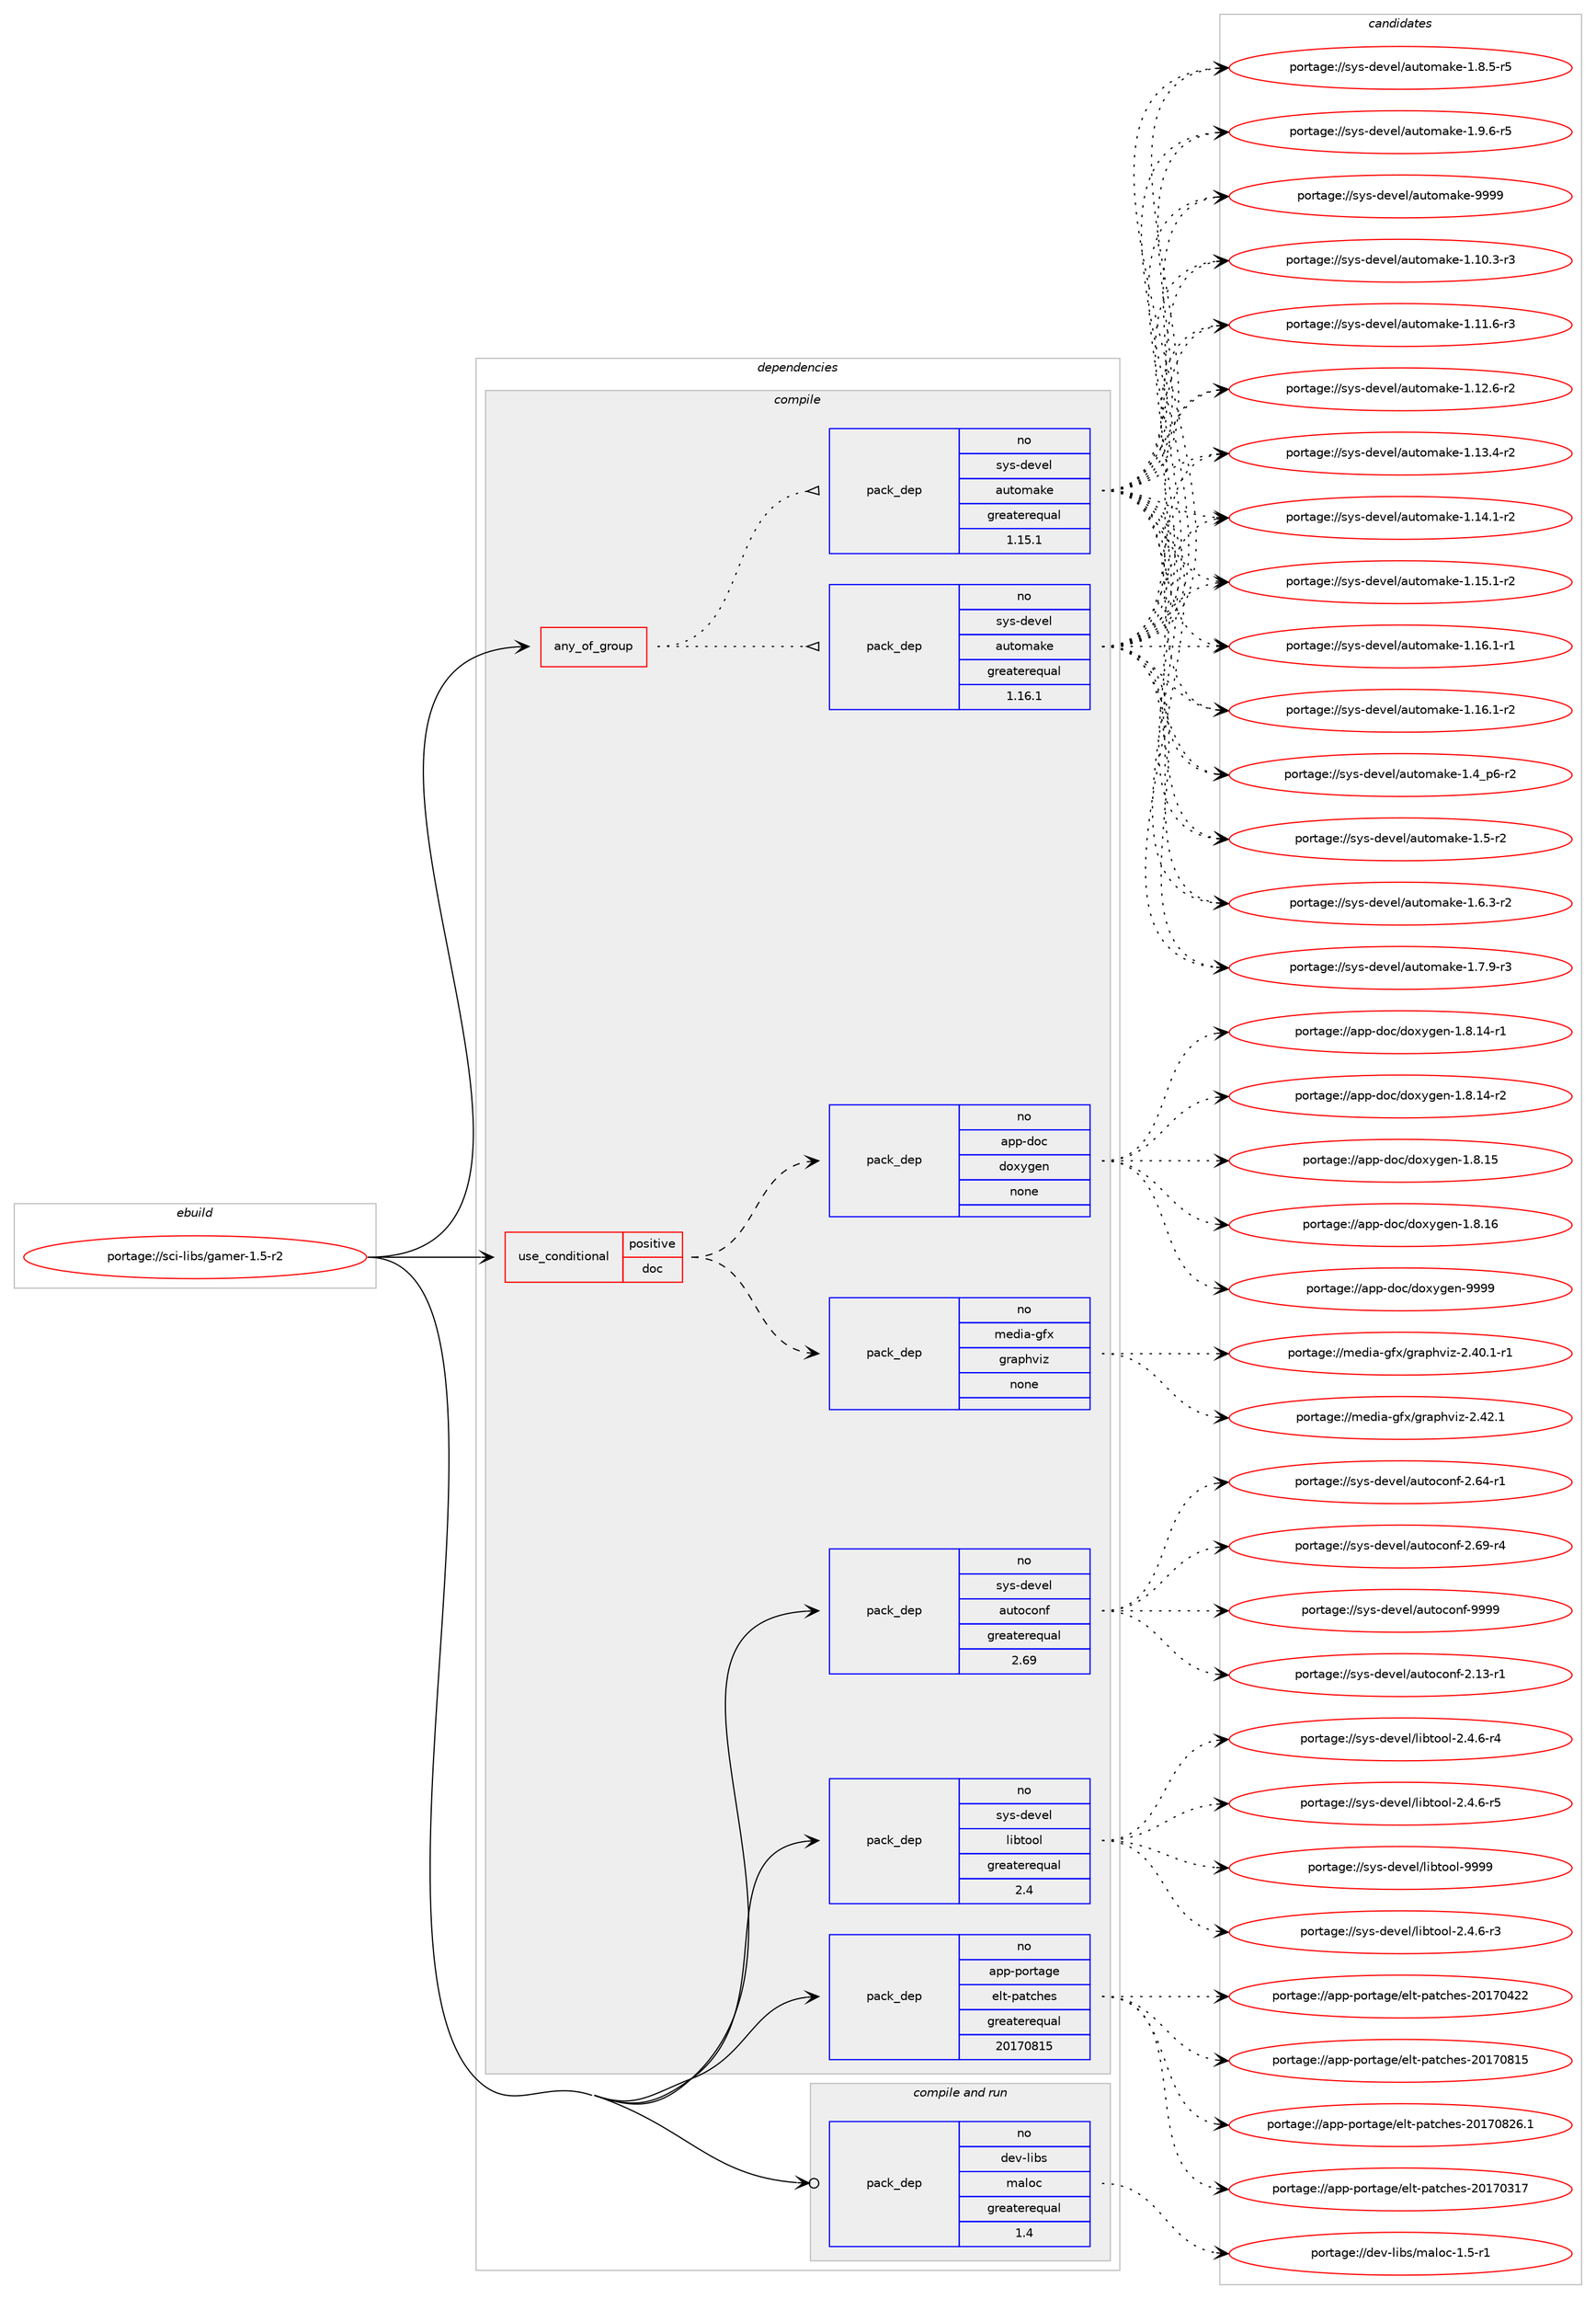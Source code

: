 digraph prolog {

# *************
# Graph options
# *************

newrank=true;
concentrate=true;
compound=true;
graph [rankdir=LR,fontname=Helvetica,fontsize=10,ranksep=1.5];#, ranksep=2.5, nodesep=0.2];
edge  [arrowhead=vee];
node  [fontname=Helvetica,fontsize=10];

# **********
# The ebuild
# **********

subgraph cluster_leftcol {
color=gray;
rank=same;
label=<<i>ebuild</i>>;
id [label="portage://sci-libs/gamer-1.5-r2", color=red, width=4, href="../sci-libs/gamer-1.5-r2.svg"];
}

# ****************
# The dependencies
# ****************

subgraph cluster_midcol {
color=gray;
label=<<i>dependencies</i>>;
subgraph cluster_compile {
fillcolor="#eeeeee";
style=filled;
label=<<i>compile</i>>;
subgraph any6403 {
dependency389829 [label=<<TABLE BORDER="0" CELLBORDER="1" CELLSPACING="0" CELLPADDING="4"><TR><TD CELLPADDING="10">any_of_group</TD></TR></TABLE>>, shape=none, color=red];subgraph pack286756 {
dependency389830 [label=<<TABLE BORDER="0" CELLBORDER="1" CELLSPACING="0" CELLPADDING="4" WIDTH="220"><TR><TD ROWSPAN="6" CELLPADDING="30">pack_dep</TD></TR><TR><TD WIDTH="110">no</TD></TR><TR><TD>sys-devel</TD></TR><TR><TD>automake</TD></TR><TR><TD>greaterequal</TD></TR><TR><TD>1.16.1</TD></TR></TABLE>>, shape=none, color=blue];
}
dependency389829:e -> dependency389830:w [weight=20,style="dotted",arrowhead="oinv"];
subgraph pack286757 {
dependency389831 [label=<<TABLE BORDER="0" CELLBORDER="1" CELLSPACING="0" CELLPADDING="4" WIDTH="220"><TR><TD ROWSPAN="6" CELLPADDING="30">pack_dep</TD></TR><TR><TD WIDTH="110">no</TD></TR><TR><TD>sys-devel</TD></TR><TR><TD>automake</TD></TR><TR><TD>greaterequal</TD></TR><TR><TD>1.15.1</TD></TR></TABLE>>, shape=none, color=blue];
}
dependency389829:e -> dependency389831:w [weight=20,style="dotted",arrowhead="oinv"];
}
id:e -> dependency389829:w [weight=20,style="solid",arrowhead="vee"];
subgraph cond96466 {
dependency389832 [label=<<TABLE BORDER="0" CELLBORDER="1" CELLSPACING="0" CELLPADDING="4"><TR><TD ROWSPAN="3" CELLPADDING="10">use_conditional</TD></TR><TR><TD>positive</TD></TR><TR><TD>doc</TD></TR></TABLE>>, shape=none, color=red];
subgraph pack286758 {
dependency389833 [label=<<TABLE BORDER="0" CELLBORDER="1" CELLSPACING="0" CELLPADDING="4" WIDTH="220"><TR><TD ROWSPAN="6" CELLPADDING="30">pack_dep</TD></TR><TR><TD WIDTH="110">no</TD></TR><TR><TD>media-gfx</TD></TR><TR><TD>graphviz</TD></TR><TR><TD>none</TD></TR><TR><TD></TD></TR></TABLE>>, shape=none, color=blue];
}
dependency389832:e -> dependency389833:w [weight=20,style="dashed",arrowhead="vee"];
subgraph pack286759 {
dependency389834 [label=<<TABLE BORDER="0" CELLBORDER="1" CELLSPACING="0" CELLPADDING="4" WIDTH="220"><TR><TD ROWSPAN="6" CELLPADDING="30">pack_dep</TD></TR><TR><TD WIDTH="110">no</TD></TR><TR><TD>app-doc</TD></TR><TR><TD>doxygen</TD></TR><TR><TD>none</TD></TR><TR><TD></TD></TR></TABLE>>, shape=none, color=blue];
}
dependency389832:e -> dependency389834:w [weight=20,style="dashed",arrowhead="vee"];
}
id:e -> dependency389832:w [weight=20,style="solid",arrowhead="vee"];
subgraph pack286760 {
dependency389835 [label=<<TABLE BORDER="0" CELLBORDER="1" CELLSPACING="0" CELLPADDING="4" WIDTH="220"><TR><TD ROWSPAN="6" CELLPADDING="30">pack_dep</TD></TR><TR><TD WIDTH="110">no</TD></TR><TR><TD>app-portage</TD></TR><TR><TD>elt-patches</TD></TR><TR><TD>greaterequal</TD></TR><TR><TD>20170815</TD></TR></TABLE>>, shape=none, color=blue];
}
id:e -> dependency389835:w [weight=20,style="solid",arrowhead="vee"];
subgraph pack286761 {
dependency389836 [label=<<TABLE BORDER="0" CELLBORDER="1" CELLSPACING="0" CELLPADDING="4" WIDTH="220"><TR><TD ROWSPAN="6" CELLPADDING="30">pack_dep</TD></TR><TR><TD WIDTH="110">no</TD></TR><TR><TD>sys-devel</TD></TR><TR><TD>autoconf</TD></TR><TR><TD>greaterequal</TD></TR><TR><TD>2.69</TD></TR></TABLE>>, shape=none, color=blue];
}
id:e -> dependency389836:w [weight=20,style="solid",arrowhead="vee"];
subgraph pack286762 {
dependency389837 [label=<<TABLE BORDER="0" CELLBORDER="1" CELLSPACING="0" CELLPADDING="4" WIDTH="220"><TR><TD ROWSPAN="6" CELLPADDING="30">pack_dep</TD></TR><TR><TD WIDTH="110">no</TD></TR><TR><TD>sys-devel</TD></TR><TR><TD>libtool</TD></TR><TR><TD>greaterequal</TD></TR><TR><TD>2.4</TD></TR></TABLE>>, shape=none, color=blue];
}
id:e -> dependency389837:w [weight=20,style="solid",arrowhead="vee"];
}
subgraph cluster_compileandrun {
fillcolor="#eeeeee";
style=filled;
label=<<i>compile and run</i>>;
subgraph pack286763 {
dependency389838 [label=<<TABLE BORDER="0" CELLBORDER="1" CELLSPACING="0" CELLPADDING="4" WIDTH="220"><TR><TD ROWSPAN="6" CELLPADDING="30">pack_dep</TD></TR><TR><TD WIDTH="110">no</TD></TR><TR><TD>dev-libs</TD></TR><TR><TD>maloc</TD></TR><TR><TD>greaterequal</TD></TR><TR><TD>1.4</TD></TR></TABLE>>, shape=none, color=blue];
}
id:e -> dependency389838:w [weight=20,style="solid",arrowhead="odotvee"];
}
subgraph cluster_run {
fillcolor="#eeeeee";
style=filled;
label=<<i>run</i>>;
}
}

# **************
# The candidates
# **************

subgraph cluster_choices {
rank=same;
color=gray;
label=<<i>candidates</i>>;

subgraph choice286756 {
color=black;
nodesep=1;
choiceportage11512111545100101118101108479711711611110997107101454946494846514511451 [label="portage://sys-devel/automake-1.10.3-r3", color=red, width=4,href="../sys-devel/automake-1.10.3-r3.svg"];
choiceportage11512111545100101118101108479711711611110997107101454946494946544511451 [label="portage://sys-devel/automake-1.11.6-r3", color=red, width=4,href="../sys-devel/automake-1.11.6-r3.svg"];
choiceportage11512111545100101118101108479711711611110997107101454946495046544511450 [label="portage://sys-devel/automake-1.12.6-r2", color=red, width=4,href="../sys-devel/automake-1.12.6-r2.svg"];
choiceportage11512111545100101118101108479711711611110997107101454946495146524511450 [label="portage://sys-devel/automake-1.13.4-r2", color=red, width=4,href="../sys-devel/automake-1.13.4-r2.svg"];
choiceportage11512111545100101118101108479711711611110997107101454946495246494511450 [label="portage://sys-devel/automake-1.14.1-r2", color=red, width=4,href="../sys-devel/automake-1.14.1-r2.svg"];
choiceportage11512111545100101118101108479711711611110997107101454946495346494511450 [label="portage://sys-devel/automake-1.15.1-r2", color=red, width=4,href="../sys-devel/automake-1.15.1-r2.svg"];
choiceportage11512111545100101118101108479711711611110997107101454946495446494511449 [label="portage://sys-devel/automake-1.16.1-r1", color=red, width=4,href="../sys-devel/automake-1.16.1-r1.svg"];
choiceportage11512111545100101118101108479711711611110997107101454946495446494511450 [label="portage://sys-devel/automake-1.16.1-r2", color=red, width=4,href="../sys-devel/automake-1.16.1-r2.svg"];
choiceportage115121115451001011181011084797117116111109971071014549465295112544511450 [label="portage://sys-devel/automake-1.4_p6-r2", color=red, width=4,href="../sys-devel/automake-1.4_p6-r2.svg"];
choiceportage11512111545100101118101108479711711611110997107101454946534511450 [label="portage://sys-devel/automake-1.5-r2", color=red, width=4,href="../sys-devel/automake-1.5-r2.svg"];
choiceportage115121115451001011181011084797117116111109971071014549465446514511450 [label="portage://sys-devel/automake-1.6.3-r2", color=red, width=4,href="../sys-devel/automake-1.6.3-r2.svg"];
choiceportage115121115451001011181011084797117116111109971071014549465546574511451 [label="portage://sys-devel/automake-1.7.9-r3", color=red, width=4,href="../sys-devel/automake-1.7.9-r3.svg"];
choiceportage115121115451001011181011084797117116111109971071014549465646534511453 [label="portage://sys-devel/automake-1.8.5-r5", color=red, width=4,href="../sys-devel/automake-1.8.5-r5.svg"];
choiceportage115121115451001011181011084797117116111109971071014549465746544511453 [label="portage://sys-devel/automake-1.9.6-r5", color=red, width=4,href="../sys-devel/automake-1.9.6-r5.svg"];
choiceportage115121115451001011181011084797117116111109971071014557575757 [label="portage://sys-devel/automake-9999", color=red, width=4,href="../sys-devel/automake-9999.svg"];
dependency389830:e -> choiceportage11512111545100101118101108479711711611110997107101454946494846514511451:w [style=dotted,weight="100"];
dependency389830:e -> choiceportage11512111545100101118101108479711711611110997107101454946494946544511451:w [style=dotted,weight="100"];
dependency389830:e -> choiceportage11512111545100101118101108479711711611110997107101454946495046544511450:w [style=dotted,weight="100"];
dependency389830:e -> choiceportage11512111545100101118101108479711711611110997107101454946495146524511450:w [style=dotted,weight="100"];
dependency389830:e -> choiceportage11512111545100101118101108479711711611110997107101454946495246494511450:w [style=dotted,weight="100"];
dependency389830:e -> choiceportage11512111545100101118101108479711711611110997107101454946495346494511450:w [style=dotted,weight="100"];
dependency389830:e -> choiceportage11512111545100101118101108479711711611110997107101454946495446494511449:w [style=dotted,weight="100"];
dependency389830:e -> choiceportage11512111545100101118101108479711711611110997107101454946495446494511450:w [style=dotted,weight="100"];
dependency389830:e -> choiceportage115121115451001011181011084797117116111109971071014549465295112544511450:w [style=dotted,weight="100"];
dependency389830:e -> choiceportage11512111545100101118101108479711711611110997107101454946534511450:w [style=dotted,weight="100"];
dependency389830:e -> choiceportage115121115451001011181011084797117116111109971071014549465446514511450:w [style=dotted,weight="100"];
dependency389830:e -> choiceportage115121115451001011181011084797117116111109971071014549465546574511451:w [style=dotted,weight="100"];
dependency389830:e -> choiceportage115121115451001011181011084797117116111109971071014549465646534511453:w [style=dotted,weight="100"];
dependency389830:e -> choiceportage115121115451001011181011084797117116111109971071014549465746544511453:w [style=dotted,weight="100"];
dependency389830:e -> choiceportage115121115451001011181011084797117116111109971071014557575757:w [style=dotted,weight="100"];
}
subgraph choice286757 {
color=black;
nodesep=1;
choiceportage11512111545100101118101108479711711611110997107101454946494846514511451 [label="portage://sys-devel/automake-1.10.3-r3", color=red, width=4,href="../sys-devel/automake-1.10.3-r3.svg"];
choiceportage11512111545100101118101108479711711611110997107101454946494946544511451 [label="portage://sys-devel/automake-1.11.6-r3", color=red, width=4,href="../sys-devel/automake-1.11.6-r3.svg"];
choiceportage11512111545100101118101108479711711611110997107101454946495046544511450 [label="portage://sys-devel/automake-1.12.6-r2", color=red, width=4,href="../sys-devel/automake-1.12.6-r2.svg"];
choiceportage11512111545100101118101108479711711611110997107101454946495146524511450 [label="portage://sys-devel/automake-1.13.4-r2", color=red, width=4,href="../sys-devel/automake-1.13.4-r2.svg"];
choiceportage11512111545100101118101108479711711611110997107101454946495246494511450 [label="portage://sys-devel/automake-1.14.1-r2", color=red, width=4,href="../sys-devel/automake-1.14.1-r2.svg"];
choiceportage11512111545100101118101108479711711611110997107101454946495346494511450 [label="portage://sys-devel/automake-1.15.1-r2", color=red, width=4,href="../sys-devel/automake-1.15.1-r2.svg"];
choiceportage11512111545100101118101108479711711611110997107101454946495446494511449 [label="portage://sys-devel/automake-1.16.1-r1", color=red, width=4,href="../sys-devel/automake-1.16.1-r1.svg"];
choiceportage11512111545100101118101108479711711611110997107101454946495446494511450 [label="portage://sys-devel/automake-1.16.1-r2", color=red, width=4,href="../sys-devel/automake-1.16.1-r2.svg"];
choiceportage115121115451001011181011084797117116111109971071014549465295112544511450 [label="portage://sys-devel/automake-1.4_p6-r2", color=red, width=4,href="../sys-devel/automake-1.4_p6-r2.svg"];
choiceportage11512111545100101118101108479711711611110997107101454946534511450 [label="portage://sys-devel/automake-1.5-r2", color=red, width=4,href="../sys-devel/automake-1.5-r2.svg"];
choiceportage115121115451001011181011084797117116111109971071014549465446514511450 [label="portage://sys-devel/automake-1.6.3-r2", color=red, width=4,href="../sys-devel/automake-1.6.3-r2.svg"];
choiceportage115121115451001011181011084797117116111109971071014549465546574511451 [label="portage://sys-devel/automake-1.7.9-r3", color=red, width=4,href="../sys-devel/automake-1.7.9-r3.svg"];
choiceportage115121115451001011181011084797117116111109971071014549465646534511453 [label="portage://sys-devel/automake-1.8.5-r5", color=red, width=4,href="../sys-devel/automake-1.8.5-r5.svg"];
choiceportage115121115451001011181011084797117116111109971071014549465746544511453 [label="portage://sys-devel/automake-1.9.6-r5", color=red, width=4,href="../sys-devel/automake-1.9.6-r5.svg"];
choiceportage115121115451001011181011084797117116111109971071014557575757 [label="portage://sys-devel/automake-9999", color=red, width=4,href="../sys-devel/automake-9999.svg"];
dependency389831:e -> choiceportage11512111545100101118101108479711711611110997107101454946494846514511451:w [style=dotted,weight="100"];
dependency389831:e -> choiceportage11512111545100101118101108479711711611110997107101454946494946544511451:w [style=dotted,weight="100"];
dependency389831:e -> choiceportage11512111545100101118101108479711711611110997107101454946495046544511450:w [style=dotted,weight="100"];
dependency389831:e -> choiceportage11512111545100101118101108479711711611110997107101454946495146524511450:w [style=dotted,weight="100"];
dependency389831:e -> choiceportage11512111545100101118101108479711711611110997107101454946495246494511450:w [style=dotted,weight="100"];
dependency389831:e -> choiceportage11512111545100101118101108479711711611110997107101454946495346494511450:w [style=dotted,weight="100"];
dependency389831:e -> choiceportage11512111545100101118101108479711711611110997107101454946495446494511449:w [style=dotted,weight="100"];
dependency389831:e -> choiceportage11512111545100101118101108479711711611110997107101454946495446494511450:w [style=dotted,weight="100"];
dependency389831:e -> choiceportage115121115451001011181011084797117116111109971071014549465295112544511450:w [style=dotted,weight="100"];
dependency389831:e -> choiceportage11512111545100101118101108479711711611110997107101454946534511450:w [style=dotted,weight="100"];
dependency389831:e -> choiceportage115121115451001011181011084797117116111109971071014549465446514511450:w [style=dotted,weight="100"];
dependency389831:e -> choiceportage115121115451001011181011084797117116111109971071014549465546574511451:w [style=dotted,weight="100"];
dependency389831:e -> choiceportage115121115451001011181011084797117116111109971071014549465646534511453:w [style=dotted,weight="100"];
dependency389831:e -> choiceportage115121115451001011181011084797117116111109971071014549465746544511453:w [style=dotted,weight="100"];
dependency389831:e -> choiceportage115121115451001011181011084797117116111109971071014557575757:w [style=dotted,weight="100"];
}
subgraph choice286758 {
color=black;
nodesep=1;
choiceportage10910110010597451031021204710311497112104118105122455046524846494511449 [label="portage://media-gfx/graphviz-2.40.1-r1", color=red, width=4,href="../media-gfx/graphviz-2.40.1-r1.svg"];
choiceportage1091011001059745103102120471031149711210411810512245504652504649 [label="portage://media-gfx/graphviz-2.42.1", color=red, width=4,href="../media-gfx/graphviz-2.42.1.svg"];
dependency389833:e -> choiceportage10910110010597451031021204710311497112104118105122455046524846494511449:w [style=dotted,weight="100"];
dependency389833:e -> choiceportage1091011001059745103102120471031149711210411810512245504652504649:w [style=dotted,weight="100"];
}
subgraph choice286759 {
color=black;
nodesep=1;
choiceportage97112112451001119947100111120121103101110454946564649524511449 [label="portage://app-doc/doxygen-1.8.14-r1", color=red, width=4,href="../app-doc/doxygen-1.8.14-r1.svg"];
choiceportage97112112451001119947100111120121103101110454946564649524511450 [label="portage://app-doc/doxygen-1.8.14-r2", color=red, width=4,href="../app-doc/doxygen-1.8.14-r2.svg"];
choiceportage9711211245100111994710011112012110310111045494656464953 [label="portage://app-doc/doxygen-1.8.15", color=red, width=4,href="../app-doc/doxygen-1.8.15.svg"];
choiceportage9711211245100111994710011112012110310111045494656464954 [label="portage://app-doc/doxygen-1.8.16", color=red, width=4,href="../app-doc/doxygen-1.8.16.svg"];
choiceportage971121124510011199471001111201211031011104557575757 [label="portage://app-doc/doxygen-9999", color=red, width=4,href="../app-doc/doxygen-9999.svg"];
dependency389834:e -> choiceportage97112112451001119947100111120121103101110454946564649524511449:w [style=dotted,weight="100"];
dependency389834:e -> choiceportage97112112451001119947100111120121103101110454946564649524511450:w [style=dotted,weight="100"];
dependency389834:e -> choiceportage9711211245100111994710011112012110310111045494656464953:w [style=dotted,weight="100"];
dependency389834:e -> choiceportage9711211245100111994710011112012110310111045494656464954:w [style=dotted,weight="100"];
dependency389834:e -> choiceportage971121124510011199471001111201211031011104557575757:w [style=dotted,weight="100"];
}
subgraph choice286760 {
color=black;
nodesep=1;
choiceportage97112112451121111141169710310147101108116451129711699104101115455048495548514955 [label="portage://app-portage/elt-patches-20170317", color=red, width=4,href="../app-portage/elt-patches-20170317.svg"];
choiceportage97112112451121111141169710310147101108116451129711699104101115455048495548525050 [label="portage://app-portage/elt-patches-20170422", color=red, width=4,href="../app-portage/elt-patches-20170422.svg"];
choiceportage97112112451121111141169710310147101108116451129711699104101115455048495548564953 [label="portage://app-portage/elt-patches-20170815", color=red, width=4,href="../app-portage/elt-patches-20170815.svg"];
choiceportage971121124511211111411697103101471011081164511297116991041011154550484955485650544649 [label="portage://app-portage/elt-patches-20170826.1", color=red, width=4,href="../app-portage/elt-patches-20170826.1.svg"];
dependency389835:e -> choiceportage97112112451121111141169710310147101108116451129711699104101115455048495548514955:w [style=dotted,weight="100"];
dependency389835:e -> choiceportage97112112451121111141169710310147101108116451129711699104101115455048495548525050:w [style=dotted,weight="100"];
dependency389835:e -> choiceportage97112112451121111141169710310147101108116451129711699104101115455048495548564953:w [style=dotted,weight="100"];
dependency389835:e -> choiceportage971121124511211111411697103101471011081164511297116991041011154550484955485650544649:w [style=dotted,weight="100"];
}
subgraph choice286761 {
color=black;
nodesep=1;
choiceportage1151211154510010111810110847971171161119911111010245504649514511449 [label="portage://sys-devel/autoconf-2.13-r1", color=red, width=4,href="../sys-devel/autoconf-2.13-r1.svg"];
choiceportage1151211154510010111810110847971171161119911111010245504654524511449 [label="portage://sys-devel/autoconf-2.64-r1", color=red, width=4,href="../sys-devel/autoconf-2.64-r1.svg"];
choiceportage1151211154510010111810110847971171161119911111010245504654574511452 [label="portage://sys-devel/autoconf-2.69-r4", color=red, width=4,href="../sys-devel/autoconf-2.69-r4.svg"];
choiceportage115121115451001011181011084797117116111991111101024557575757 [label="portage://sys-devel/autoconf-9999", color=red, width=4,href="../sys-devel/autoconf-9999.svg"];
dependency389836:e -> choiceportage1151211154510010111810110847971171161119911111010245504649514511449:w [style=dotted,weight="100"];
dependency389836:e -> choiceportage1151211154510010111810110847971171161119911111010245504654524511449:w [style=dotted,weight="100"];
dependency389836:e -> choiceportage1151211154510010111810110847971171161119911111010245504654574511452:w [style=dotted,weight="100"];
dependency389836:e -> choiceportage115121115451001011181011084797117116111991111101024557575757:w [style=dotted,weight="100"];
}
subgraph choice286762 {
color=black;
nodesep=1;
choiceportage1151211154510010111810110847108105981161111111084550465246544511451 [label="portage://sys-devel/libtool-2.4.6-r3", color=red, width=4,href="../sys-devel/libtool-2.4.6-r3.svg"];
choiceportage1151211154510010111810110847108105981161111111084550465246544511452 [label="portage://sys-devel/libtool-2.4.6-r4", color=red, width=4,href="../sys-devel/libtool-2.4.6-r4.svg"];
choiceportage1151211154510010111810110847108105981161111111084550465246544511453 [label="portage://sys-devel/libtool-2.4.6-r5", color=red, width=4,href="../sys-devel/libtool-2.4.6-r5.svg"];
choiceportage1151211154510010111810110847108105981161111111084557575757 [label="portage://sys-devel/libtool-9999", color=red, width=4,href="../sys-devel/libtool-9999.svg"];
dependency389837:e -> choiceportage1151211154510010111810110847108105981161111111084550465246544511451:w [style=dotted,weight="100"];
dependency389837:e -> choiceportage1151211154510010111810110847108105981161111111084550465246544511452:w [style=dotted,weight="100"];
dependency389837:e -> choiceportage1151211154510010111810110847108105981161111111084550465246544511453:w [style=dotted,weight="100"];
dependency389837:e -> choiceportage1151211154510010111810110847108105981161111111084557575757:w [style=dotted,weight="100"];
}
subgraph choice286763 {
color=black;
nodesep=1;
choiceportage1001011184510810598115471099710811199454946534511449 [label="portage://dev-libs/maloc-1.5-r1", color=red, width=4,href="../dev-libs/maloc-1.5-r1.svg"];
dependency389838:e -> choiceportage1001011184510810598115471099710811199454946534511449:w [style=dotted,weight="100"];
}
}

}
